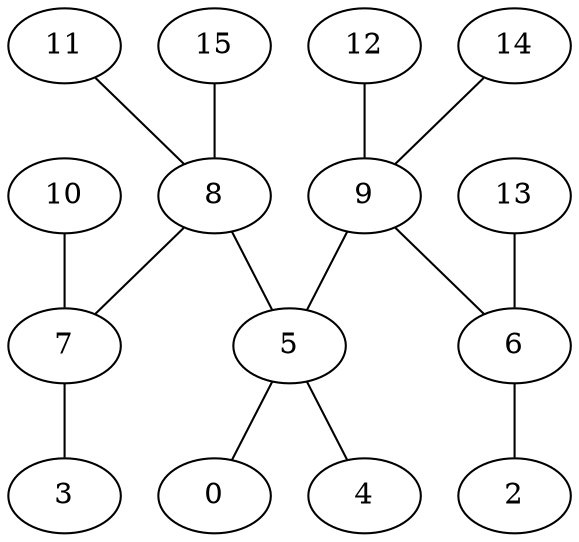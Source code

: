 graph contourTree { rankdir = BT; 
           0 --            5
           2 --            6
           3 --            7
           4 --            5
           5 --            8
           5 --            9
           6 --           13
           6 --            9
           7 --           10
           7 --            8
           8 --           11
           8 --           15
           9 --           12
           9 --           14
 }